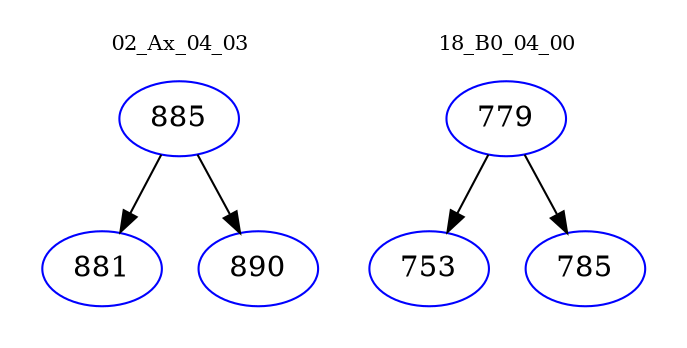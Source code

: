digraph{
subgraph cluster_0 {
color = white
label = "02_Ax_04_03";
fontsize=10;
T0_885 [label="885", color="blue"]
T0_885 -> T0_881 [color="black"]
T0_881 [label="881", color="blue"]
T0_885 -> T0_890 [color="black"]
T0_890 [label="890", color="blue"]
}
subgraph cluster_1 {
color = white
label = "18_B0_04_00";
fontsize=10;
T1_779 [label="779", color="blue"]
T1_779 -> T1_753 [color="black"]
T1_753 [label="753", color="blue"]
T1_779 -> T1_785 [color="black"]
T1_785 [label="785", color="blue"]
}
}
